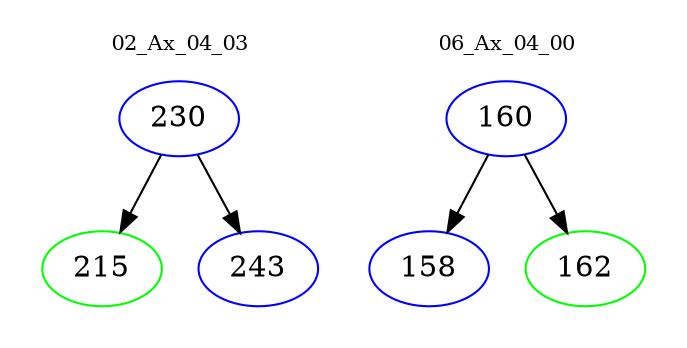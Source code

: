 digraph{
subgraph cluster_0 {
color = white
label = "02_Ax_04_03";
fontsize=10;
T0_230 [label="230", color="blue"]
T0_230 -> T0_215 [color="black"]
T0_215 [label="215", color="green"]
T0_230 -> T0_243 [color="black"]
T0_243 [label="243", color="blue"]
}
subgraph cluster_1 {
color = white
label = "06_Ax_04_00";
fontsize=10;
T1_160 [label="160", color="blue"]
T1_160 -> T1_158 [color="black"]
T1_158 [label="158", color="blue"]
T1_160 -> T1_162 [color="black"]
T1_162 [label="162", color="green"]
}
}
